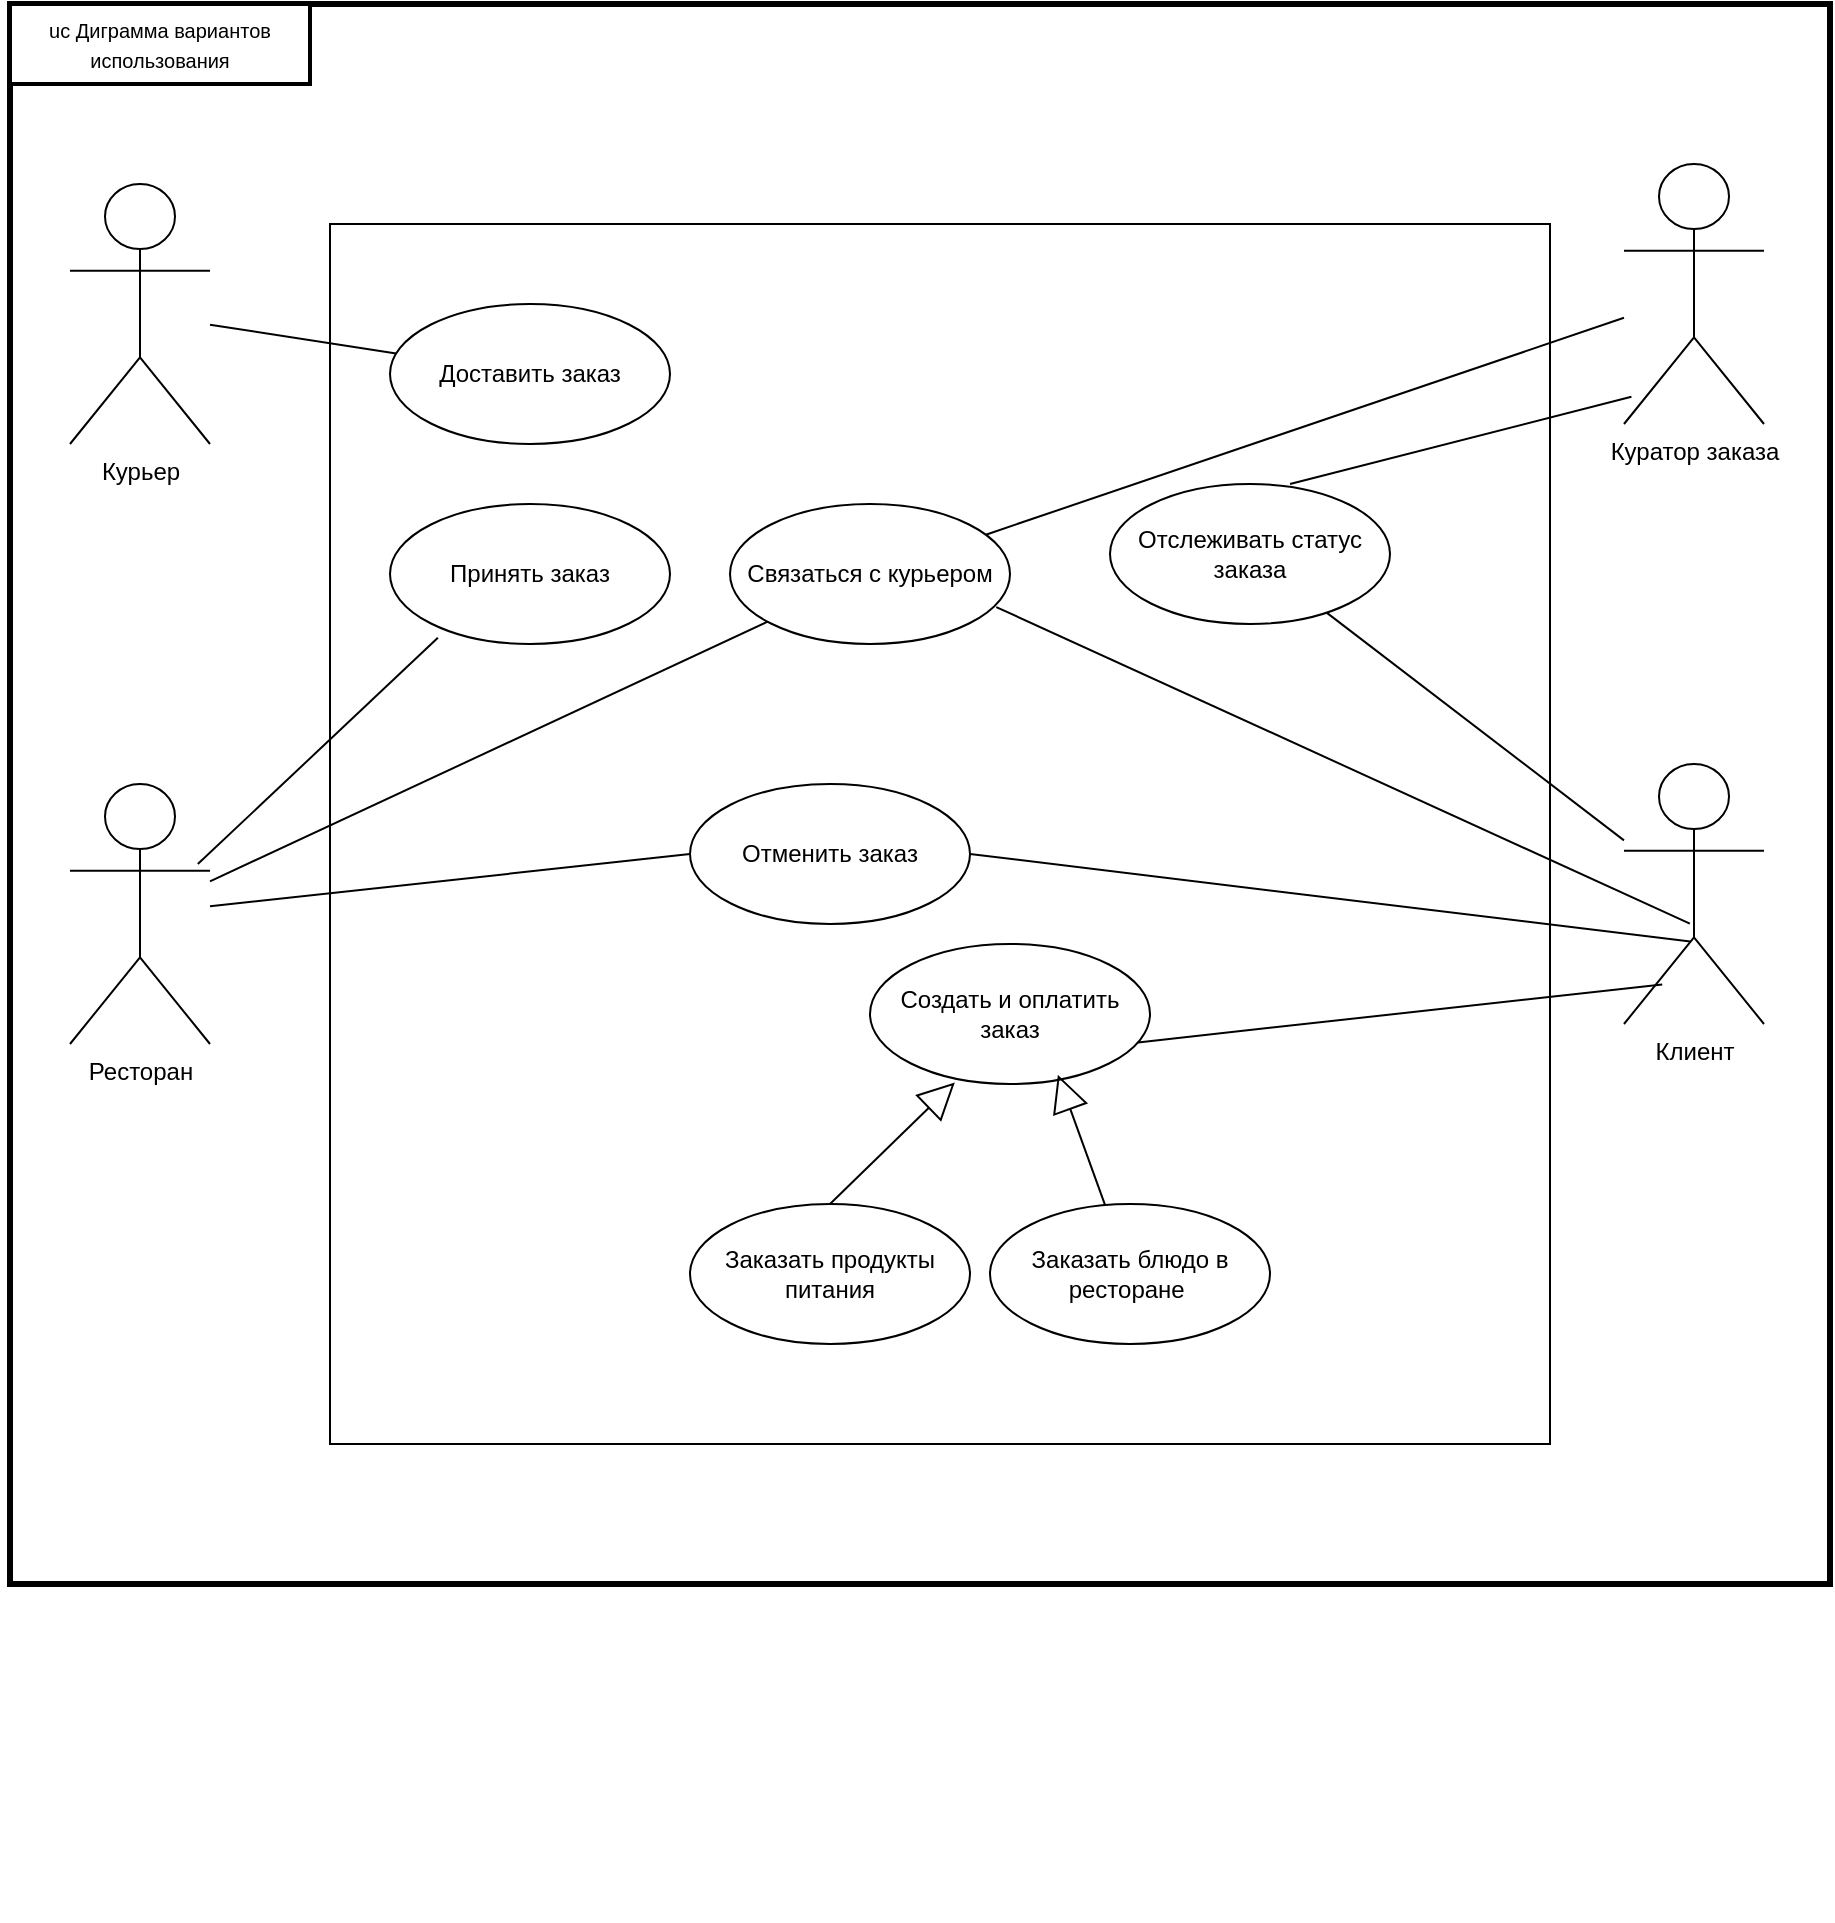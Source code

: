 <mxfile version="24.4.8" type="github">
  <diagram name="Страница — 1" id="9D3lFtTxy1_C8NsxX6Uc">
    <mxGraphModel dx="778" dy="535" grid="1" gridSize="10" guides="1" tooltips="1" connect="1" arrows="1" fold="1" page="1" pageScale="1" pageWidth="827" pageHeight="1169" math="0" shadow="0">
      <root>
        <mxCell id="0" />
        <mxCell id="1" parent="0" />
        <mxCell id="-CiGPY36LbnuwlQys4zl-55" value="" style="rounded=0;whiteSpace=wrap;html=1;strokeWidth=3;" vertex="1" parent="1">
          <mxGeometry x="20" y="30" width="910" height="790" as="geometry" />
        </mxCell>
        <mxCell id="-CiGPY36LbnuwlQys4zl-50" value="" style="whiteSpace=wrap;html=1;aspect=fixed;strokeWidth=1;perimeterSpacing=0;" vertex="1" parent="1">
          <mxGeometry x="180" y="140" width="610" height="610" as="geometry" />
        </mxCell>
        <mxCell id="-CiGPY36LbnuwlQys4zl-2" value="Курьер" style="shape=umlActor;verticalLabelPosition=bottom;verticalAlign=top;html=1;" vertex="1" parent="1">
          <mxGeometry x="50" y="120" width="70" height="130" as="geometry" />
        </mxCell>
        <mxCell id="-CiGPY36LbnuwlQys4zl-3" value="Клиент" style="shape=umlActor;verticalLabelPosition=bottom;verticalAlign=top;html=1;" vertex="1" parent="1">
          <mxGeometry x="827" y="410" width="70" height="130" as="geometry" />
        </mxCell>
        <mxCell id="-CiGPY36LbnuwlQys4zl-4" value="Ресторан" style="shape=umlActor;verticalLabelPosition=bottom;verticalAlign=top;html=1;" vertex="1" parent="1">
          <mxGeometry x="50" y="420" width="70" height="130" as="geometry" />
        </mxCell>
        <mxCell id="-CiGPY36LbnuwlQys4zl-5" value="Куратор заказа" style="shape=umlActor;verticalLabelPosition=bottom;verticalAlign=top;html=1;" vertex="1" parent="1">
          <mxGeometry x="827" y="110" width="70" height="130" as="geometry" />
        </mxCell>
        <mxCell id="-CiGPY36LbnuwlQys4zl-13" value="Принять заказ" style="ellipse;whiteSpace=wrap;html=1;" vertex="1" parent="1">
          <mxGeometry x="210" y="280" width="140" height="70" as="geometry" />
        </mxCell>
        <mxCell id="-CiGPY36LbnuwlQys4zl-14" value="Доставить заказ" style="ellipse;whiteSpace=wrap;html=1;" vertex="1" parent="1">
          <mxGeometry x="210" y="180" width="140" height="70" as="geometry" />
        </mxCell>
        <mxCell id="-CiGPY36LbnuwlQys4zl-15" value="Связаться с курьером" style="ellipse;whiteSpace=wrap;html=1;" vertex="1" parent="1">
          <mxGeometry x="380" y="280" width="140" height="70" as="geometry" />
        </mxCell>
        <mxCell id="-CiGPY36LbnuwlQys4zl-16" value="Отслеживать статус заказа" style="ellipse;whiteSpace=wrap;html=1;" vertex="1" parent="1">
          <mxGeometry x="570" y="270" width="140" height="70" as="geometry" />
        </mxCell>
        <mxCell id="-CiGPY36LbnuwlQys4zl-18" value="Отменить заказ" style="ellipse;whiteSpace=wrap;html=1;" vertex="1" parent="1">
          <mxGeometry x="360" y="420" width="140" height="70" as="geometry" />
        </mxCell>
        <mxCell id="-CiGPY36LbnuwlQys4zl-19" value="Создать и оплатить заказ" style="ellipse;whiteSpace=wrap;html=1;" vertex="1" parent="1">
          <mxGeometry x="450" y="500" width="140" height="70" as="geometry" />
        </mxCell>
        <mxCell id="-CiGPY36LbnuwlQys4zl-21" value="Заказать продукты питания" style="ellipse;whiteSpace=wrap;html=1;" vertex="1" parent="1">
          <mxGeometry x="360" y="630" width="140" height="70" as="geometry" />
        </mxCell>
        <mxCell id="-CiGPY36LbnuwlQys4zl-22" value="Заказать блюдо в ресторане&amp;nbsp;" style="ellipse;whiteSpace=wrap;html=1;" vertex="1" parent="1">
          <mxGeometry x="510" y="630" width="140" height="70" as="geometry" />
        </mxCell>
        <mxCell id="-CiGPY36LbnuwlQys4zl-28" value="" style="endArrow=none;html=1;rounded=0;entryX=0;entryY=0.5;entryDx=0;entryDy=0;" edge="1" parent="1" source="-CiGPY36LbnuwlQys4zl-4" target="-CiGPY36LbnuwlQys4zl-18">
          <mxGeometry width="50" height="50" relative="1" as="geometry">
            <mxPoint x="140" y="460" as="sourcePoint" />
            <mxPoint x="190" y="410" as="targetPoint" />
            <Array as="points" />
          </mxGeometry>
        </mxCell>
        <mxCell id="-CiGPY36LbnuwlQys4zl-29" value="" style="endArrow=none;html=1;rounded=0;exitX=0.913;exitY=0.308;exitDx=0;exitDy=0;exitPerimeter=0;entryX=0.171;entryY=0.956;entryDx=0;entryDy=0;entryPerimeter=0;" edge="1" parent="1" source="-CiGPY36LbnuwlQys4zl-4" target="-CiGPY36LbnuwlQys4zl-13">
          <mxGeometry width="50" height="50" relative="1" as="geometry">
            <mxPoint x="180" y="430" as="sourcePoint" />
            <mxPoint x="230" y="380" as="targetPoint" />
          </mxGeometry>
        </mxCell>
        <mxCell id="-CiGPY36LbnuwlQys4zl-30" value="" style="endArrow=none;html=1;rounded=0;exitX=0.957;exitY=0.703;exitDx=0;exitDy=0;exitPerimeter=0;entryX=0.273;entryY=0.848;entryDx=0;entryDy=0;entryPerimeter=0;" edge="1" parent="1" source="-CiGPY36LbnuwlQys4zl-19" target="-CiGPY36LbnuwlQys4zl-3">
          <mxGeometry width="50" height="50" relative="1" as="geometry">
            <mxPoint x="440" y="510" as="sourcePoint" />
            <mxPoint x="690" y="515.973" as="targetPoint" />
          </mxGeometry>
        </mxCell>
        <mxCell id="-CiGPY36LbnuwlQys4zl-31" value="" style="endArrow=none;html=1;rounded=0;" edge="1" parent="1" source="-CiGPY36LbnuwlQys4zl-16" target="-CiGPY36LbnuwlQys4zl-3">
          <mxGeometry width="50" height="50" relative="1" as="geometry">
            <mxPoint x="450" y="410" as="sourcePoint" />
            <mxPoint x="500" y="360" as="targetPoint" />
          </mxGeometry>
        </mxCell>
        <mxCell id="-CiGPY36LbnuwlQys4zl-35" value="" style="endArrow=block;endSize=16;endFill=0;html=1;rounded=0;entryX=0.303;entryY=0.989;entryDx=0;entryDy=0;entryPerimeter=0;exitX=0.5;exitY=0;exitDx=0;exitDy=0;" edge="1" parent="1" source="-CiGPY36LbnuwlQys4zl-21" target="-CiGPY36LbnuwlQys4zl-19">
          <mxGeometry width="160" relative="1" as="geometry">
            <mxPoint x="350" y="614.23" as="sourcePoint" />
            <mxPoint x="510" y="614.23" as="targetPoint" />
          </mxGeometry>
        </mxCell>
        <mxCell id="-CiGPY36LbnuwlQys4zl-36" value="" style="endArrow=block;endSize=16;endFill=0;html=1;rounded=0;entryX=0.671;entryY=0.934;entryDx=0;entryDy=0;entryPerimeter=0;" edge="1" parent="1" source="-CiGPY36LbnuwlQys4zl-22" target="-CiGPY36LbnuwlQys4zl-19">
          <mxGeometry width="160" relative="1" as="geometry">
            <mxPoint x="480" y="640" as="sourcePoint" />
            <mxPoint x="542" y="579" as="targetPoint" />
          </mxGeometry>
        </mxCell>
        <mxCell id="-CiGPY36LbnuwlQys4zl-38" value="" style="endArrow=none;html=1;rounded=0;" edge="1" parent="1" source="-CiGPY36LbnuwlQys4zl-2" target="-CiGPY36LbnuwlQys4zl-14">
          <mxGeometry width="50" height="50" relative="1" as="geometry">
            <mxPoint x="290" y="230" as="sourcePoint" />
            <mxPoint x="340" y="180" as="targetPoint" />
          </mxGeometry>
        </mxCell>
        <mxCell id="-CiGPY36LbnuwlQys4zl-41" value="" style="endArrow=none;html=1;rounded=0;exitX=1;exitY=0.5;exitDx=0;exitDy=0;entryX=0.474;entryY=0.683;entryDx=0;entryDy=0;entryPerimeter=0;" edge="1" parent="1" source="-CiGPY36LbnuwlQys4zl-18" target="-CiGPY36LbnuwlQys4zl-3">
          <mxGeometry width="50" height="50" relative="1" as="geometry">
            <mxPoint x="450" y="410" as="sourcePoint" />
            <mxPoint x="500" y="360" as="targetPoint" />
            <Array as="points" />
          </mxGeometry>
        </mxCell>
        <mxCell id="-CiGPY36LbnuwlQys4zl-42" value="" style="endArrow=none;html=1;rounded=0;exitX=0.643;exitY=0;exitDx=0;exitDy=0;exitPerimeter=0;entryX=0.053;entryY=0.895;entryDx=0;entryDy=0;entryPerimeter=0;" edge="1" parent="1" source="-CiGPY36LbnuwlQys4zl-16" target="-CiGPY36LbnuwlQys4zl-5">
          <mxGeometry width="50" height="50" relative="1" as="geometry">
            <mxPoint x="670" y="250" as="sourcePoint" />
            <mxPoint x="720" y="200" as="targetPoint" />
          </mxGeometry>
        </mxCell>
        <mxCell id="-CiGPY36LbnuwlQys4zl-43" value="" style="endArrow=none;html=1;rounded=0;" edge="1" parent="1" source="-CiGPY36LbnuwlQys4zl-4" target="-CiGPY36LbnuwlQys4zl-15">
          <mxGeometry width="50" height="50" relative="1" as="geometry">
            <mxPoint x="290" y="430" as="sourcePoint" />
            <mxPoint x="340" y="380" as="targetPoint" />
          </mxGeometry>
        </mxCell>
        <mxCell id="-CiGPY36LbnuwlQys4zl-44" value="" style="endArrow=none;html=1;rounded=0;entryX=0.951;entryY=0.736;entryDx=0;entryDy=0;entryPerimeter=0;exitX=0.923;exitY=0.582;exitDx=0;exitDy=0;exitPerimeter=0;" edge="1" parent="1" source="-CiGPY36LbnuwlQys4zl-55" target="-CiGPY36LbnuwlQys4zl-15">
          <mxGeometry width="50" height="50" relative="1" as="geometry">
            <mxPoint x="680" y="430" as="sourcePoint" />
            <mxPoint x="500" y="330" as="targetPoint" />
          </mxGeometry>
        </mxCell>
        <mxCell id="-CiGPY36LbnuwlQys4zl-45" value="" style="endArrow=none;html=1;rounded=0;" edge="1" parent="1" source="-CiGPY36LbnuwlQys4zl-15" target="-CiGPY36LbnuwlQys4zl-5">
          <mxGeometry width="50" height="50" relative="1" as="geometry">
            <mxPoint x="550" y="270" as="sourcePoint" />
            <mxPoint x="600" y="220" as="targetPoint" />
          </mxGeometry>
        </mxCell>
        <mxCell id="-CiGPY36LbnuwlQys4zl-53" style="edgeStyle=orthogonalEdgeStyle;rounded=0;orthogonalLoop=1;jettySize=auto;html=1;exitX=0.5;exitY=1;exitDx=0;exitDy=0;" edge="1" parent="1">
          <mxGeometry relative="1" as="geometry">
            <mxPoint x="480.0" y="980" as="sourcePoint" />
            <mxPoint x="480.0" y="980" as="targetPoint" />
          </mxGeometry>
        </mxCell>
        <mxCell id="-CiGPY36LbnuwlQys4zl-54" style="edgeStyle=orthogonalEdgeStyle;rounded=0;orthogonalLoop=1;jettySize=auto;html=1;exitX=0.5;exitY=1;exitDx=0;exitDy=0;" edge="1" parent="1">
          <mxGeometry relative="1" as="geometry">
            <mxPoint x="480.0" y="980" as="sourcePoint" />
            <mxPoint x="480.0" y="980" as="targetPoint" />
          </mxGeometry>
        </mxCell>
        <mxCell id="-CiGPY36LbnuwlQys4zl-57" value="" style="rounded=0;whiteSpace=wrap;html=1;strokeWidth=2;" vertex="1" parent="1">
          <mxGeometry x="20" y="30" width="150" height="40" as="geometry" />
        </mxCell>
        <mxCell id="-CiGPY36LbnuwlQys4zl-58" value="&lt;font style=&quot;font-size: 10px;&quot;&gt;uc Диграмма вариантов использования&lt;/font&gt;" style="text;html=1;align=center;verticalAlign=middle;whiteSpace=wrap;rounded=0;" vertex="1" parent="1">
          <mxGeometry x="15" y="37.5" width="160" height="25" as="geometry" />
        </mxCell>
      </root>
    </mxGraphModel>
  </diagram>
</mxfile>
